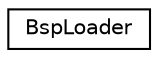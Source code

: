 digraph "Graphical Class Hierarchy"
{
  edge [fontname="Helvetica",fontsize="10",labelfontname="Helvetica",labelfontsize="10"];
  node [fontname="Helvetica",fontsize="10",shape=record];
  rankdir="LR";
  Node1 [label="BspLoader",height=0.2,width=0.4,color="black", fillcolor="white", style="filled",URL="$class_bsp_loader.html"];
}
